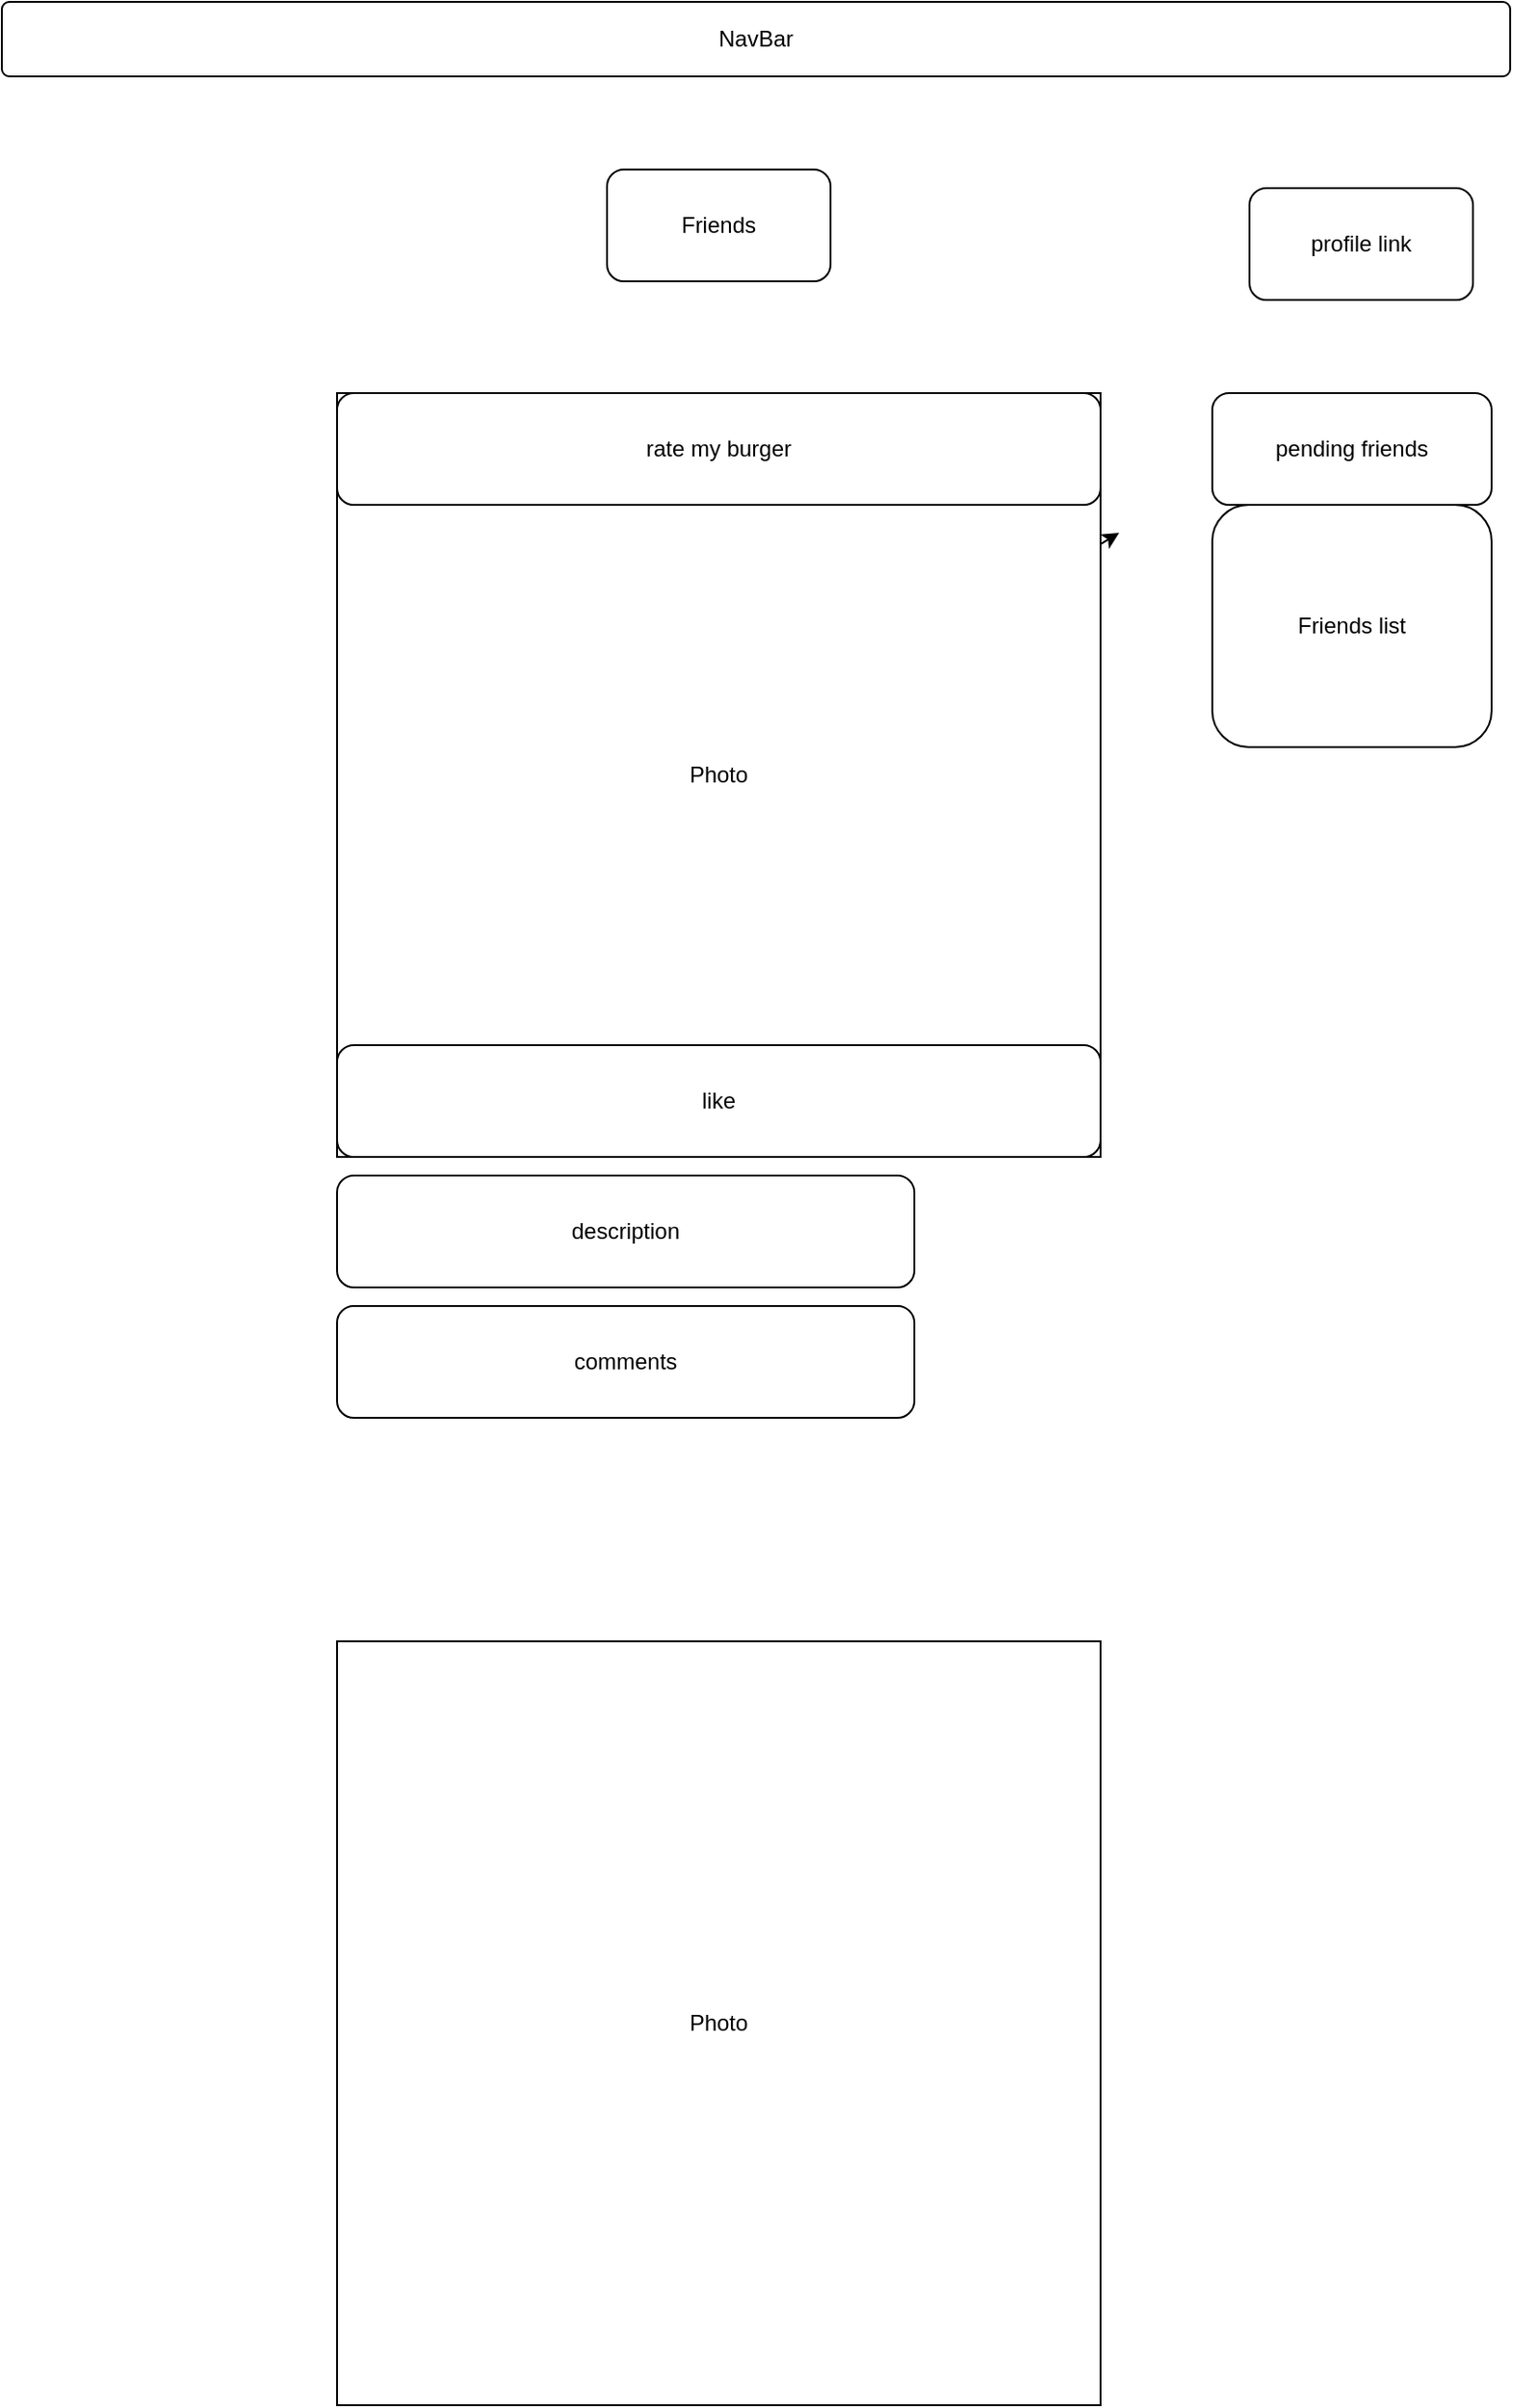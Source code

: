 <mxfile>
    <diagram id="hp6dUREBfMxecFaSEgoJ" name="Page-1">
        <mxGraphModel dx="1118" dy="560" grid="1" gridSize="10" guides="1" tooltips="1" connect="1" arrows="1" fold="1" page="1" pageScale="1" pageWidth="850" pageHeight="1100" math="0" shadow="0">
            <root>
                <mxCell id="0"/>
                <mxCell id="1" parent="0"/>
                <mxCell id="2" value="NavBar" style="rounded=1;arcSize=10;whiteSpace=wrap;html=1;align=center;" parent="1" vertex="1">
                    <mxGeometry x="20" y="10" width="810" height="40" as="geometry"/>
                </mxCell>
                <mxCell id="4" style="edgeStyle=none;html=1;" parent="1" source="3" edge="1">
                    <mxGeometry relative="1" as="geometry">
                        <mxPoint x="620" y="295" as="targetPoint"/>
                        <Array as="points">
                            <mxPoint x="620" y="295"/>
                        </Array>
                    </mxGeometry>
                </mxCell>
                <mxCell id="3" value="Photo" style="whiteSpace=wrap;html=1;aspect=fixed;" parent="1" vertex="1">
                    <mxGeometry x="200" y="220" width="410" height="410" as="geometry"/>
                </mxCell>
                <mxCell id="5" value="comments" style="rounded=1;whiteSpace=wrap;html=1;" parent="1" vertex="1">
                    <mxGeometry x="200" y="710" width="310" height="60" as="geometry"/>
                </mxCell>
                <mxCell id="6" value="Photo" style="whiteSpace=wrap;html=1;aspect=fixed;" parent="1" vertex="1">
                    <mxGeometry x="200" y="890" width="410" height="410" as="geometry"/>
                </mxCell>
                <mxCell id="7" value="rate my burger" style="rounded=1;whiteSpace=wrap;html=1;" parent="1" vertex="1">
                    <mxGeometry x="200" y="220" width="410" height="60" as="geometry"/>
                </mxCell>
                <mxCell id="8" value="description" style="rounded=1;whiteSpace=wrap;html=1;" parent="1" vertex="1">
                    <mxGeometry x="200" y="640" width="310" height="60" as="geometry"/>
                </mxCell>
                <mxCell id="9" value="like" style="rounded=1;whiteSpace=wrap;html=1;" parent="1" vertex="1">
                    <mxGeometry x="200" y="570" width="410" height="60" as="geometry"/>
                </mxCell>
                <mxCell id="10" value="Friends list" style="rounded=1;whiteSpace=wrap;html=1;" parent="1" vertex="1">
                    <mxGeometry x="670" y="280" width="150" height="130" as="geometry"/>
                </mxCell>
                <mxCell id="13" value="Friends" style="rounded=1;whiteSpace=wrap;html=1;" parent="1" vertex="1">
                    <mxGeometry x="345" y="100" width="120" height="60" as="geometry"/>
                </mxCell>
                <mxCell id="14" value="pending friends" style="rounded=1;whiteSpace=wrap;html=1;" parent="1" vertex="1">
                    <mxGeometry x="670" y="220" width="150" height="60" as="geometry"/>
                </mxCell>
                <mxCell id="15" value="profile link" style="rounded=1;whiteSpace=wrap;html=1;" parent="1" vertex="1">
                    <mxGeometry x="690" y="110" width="120" height="60" as="geometry"/>
                </mxCell>
            </root>
        </mxGraphModel>
    </diagram>
</mxfile>
